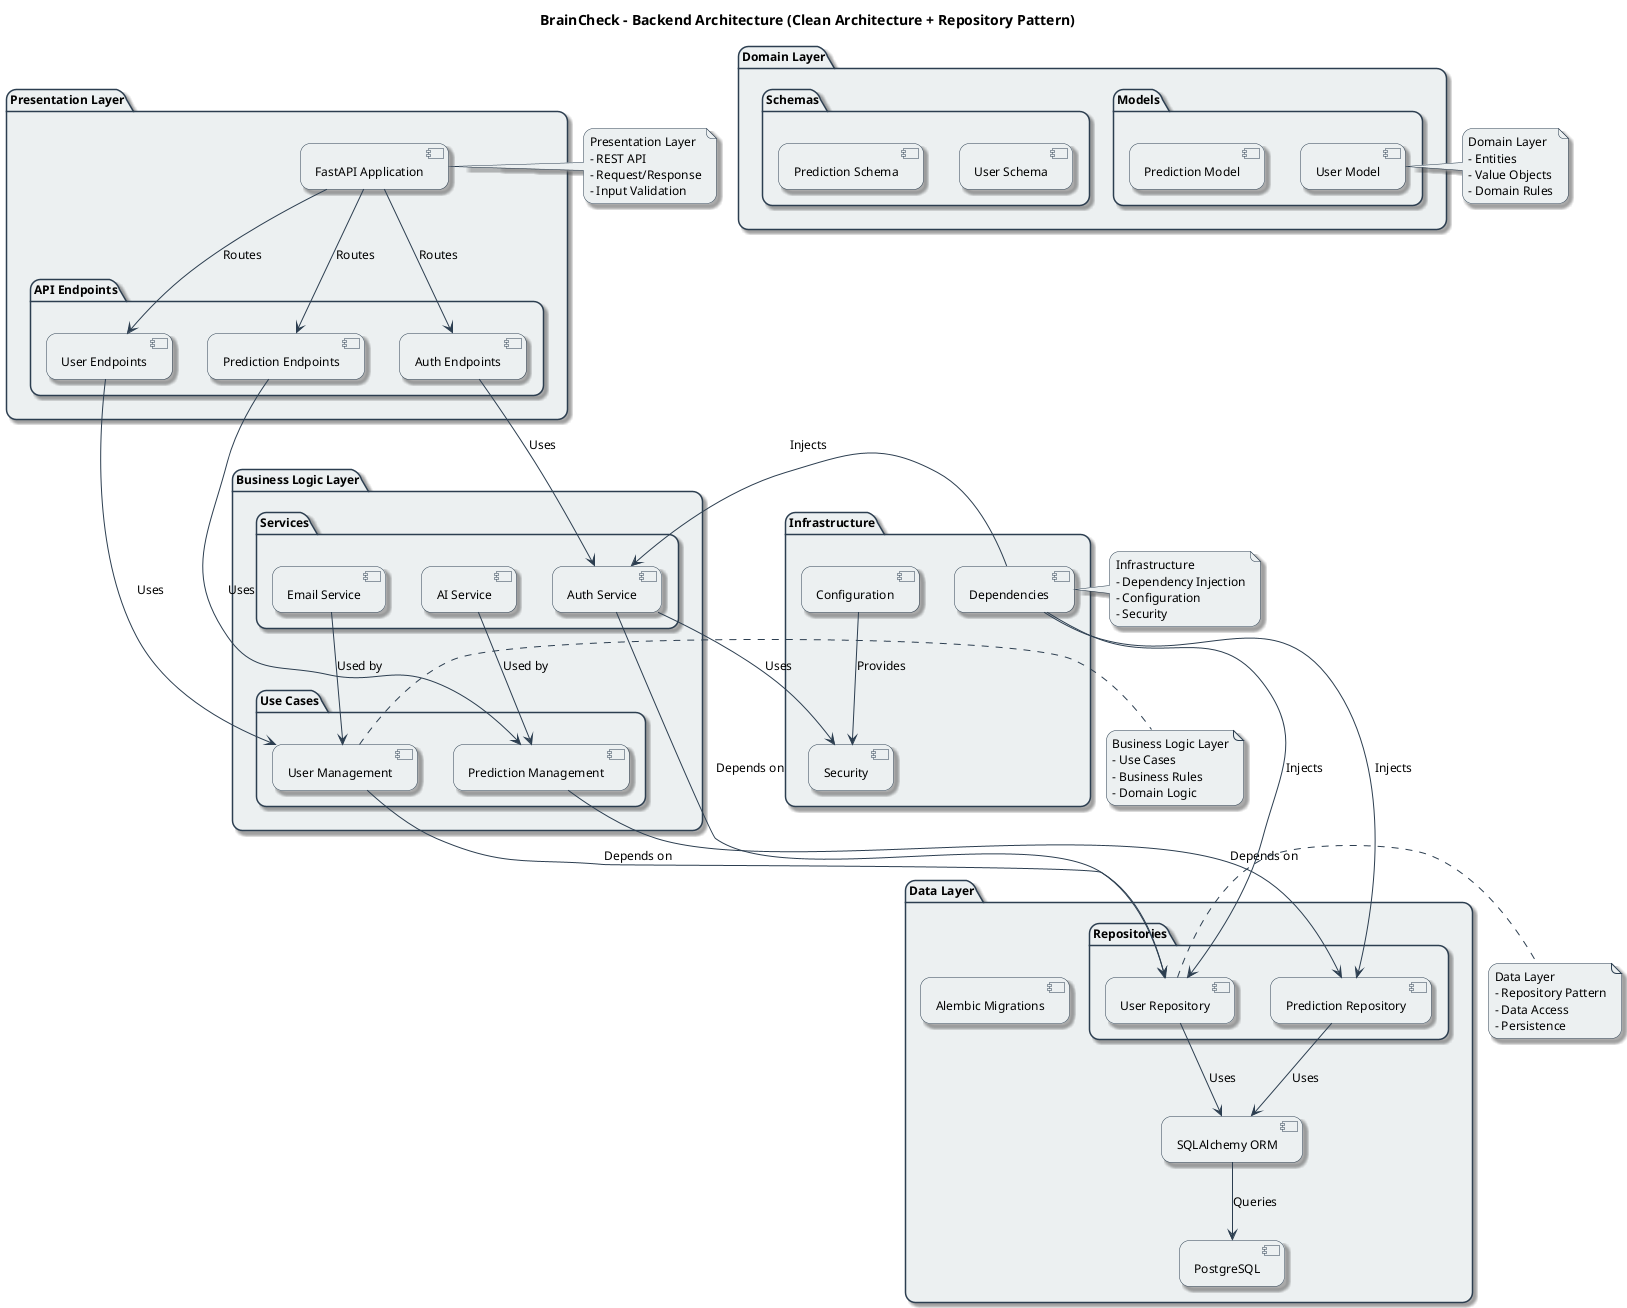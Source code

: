 @startuml BrainCheck Backend Architecture

!define RECTANGLE class

skinparam backgroundColor white
skinparam handwritten false
skinparam defaultFontName Arial
skinparam defaultFontSize 12
skinparam roundcorner 20
skinparam shadowing true
skinparam ArrowColor #2C3E50
skinparam BorderColor #2C3E50
skinparam NoteBorderColor #2C3E50
skinparam NoteBackgroundColor #ECF0F1

skinparam package {
    BackgroundColor #ECF0F1
    BorderColor #2C3E50
}

skinparam component {
    BackgroundColor #ECF0F1
    BorderColor #2C3E50
}

skinparam database {
    BackgroundColor #ECF0F1
    BorderColor #2C3E50
}

title BrainCheck - Backend Architecture (Clean Architecture + Repository Pattern)

' Основные слои Clean Architecture
package "Presentation Layer" {
    [FastAPI Application] as FastAPI
    package "API Endpoints" {
        [Auth Endpoints] as AuthEP
        [User Endpoints] as UserEP
        [Prediction Endpoints] as PredEP
    }
}

package "Business Logic Layer" {
    package "Services" {
        [AI Service] as AIService
        [Email Service] as EmailService
        [Auth Service] as AuthService
    }
    
    package "Use Cases" {
        [User Management] as UserUC
        [Prediction Management] as PredUC
    }
}

package "Domain Layer" {
    package "Models" {
        [User Model] as UserModel
        [Prediction Model] as PredModel
    }
    
    package "Schemas" {
        [User Schema] as UserSchema
        [Prediction Schema] as PredSchema
    }
}

package "Data Layer" {
    package "Repositories" {
        [User Repository] as UserRepo
        [Prediction Repository] as PredRepo
    }
    
    [SQLAlchemy ORM] as ORM
    [PostgreSQL] as DB
    [Alembic Migrations] as Migrations
}

package "Infrastructure" {
    [Dependencies] as Deps
    [Configuration] as Config
    [Security] as Security
}

' Связи между слоями (соблюдая принципы Clean Architecture)
FastAPI --> AuthEP : Routes
FastAPI --> UserEP : Routes
FastAPI --> PredEP : Routes

AuthEP --> AuthService : Uses
UserEP --> UserUC : Uses
PredEP --> PredUC : Uses

UserUC --> UserRepo : Depends on
PredUC --> PredRepo : Depends on
AuthService --> UserRepo : Depends on

UserRepo --> ORM : Uses
PredRepo --> ORM : Uses
ORM --> DB : Queries

AIService --> PredUC : Used by
EmailService --> UserUC : Used by
AuthService --> Security : Uses

' Зависимости
Deps --> AuthService : Injects
Deps --> UserRepo : Injects
Deps --> PredRepo : Injects
Config --> Security : Provides

' Стилизация и заметки
note right of FastAPI
  Presentation Layer
  - REST API
  - Request/Response
  - Input Validation
end note

note right of UserUC
  Business Logic Layer
  - Use Cases
  - Business Rules
  - Domain Logic
end note

note right of UserModel
  Domain Layer
  - Entities
  - Value Objects
  - Domain Rules
end note

note right of UserRepo
  Data Layer
  - Repository Pattern
  - Data Access
  - Persistence
end note

note right of Deps
  Infrastructure
  - Dependency Injection
  - Configuration
  - Security
end note

@enduml 